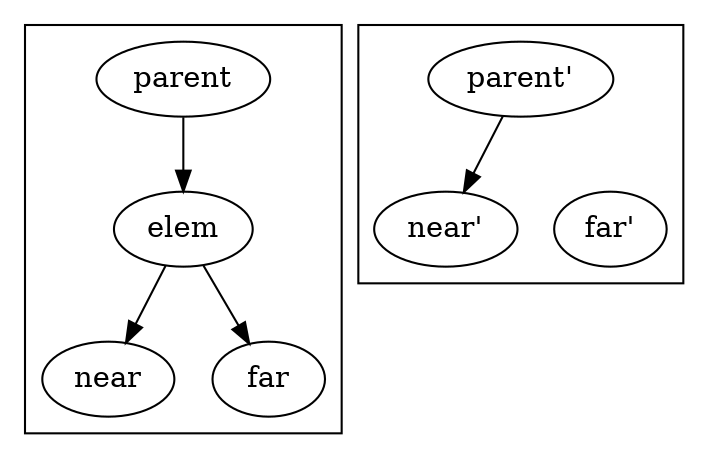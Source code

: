 digraph {
	subgraph cluster_0 {
		parent -> elem -> {near,far};
	}

	subgraph cluster_1 {
		"parent'" -> "near'";
		"parent'" -> "far'" [color=transparent];
	}
}
